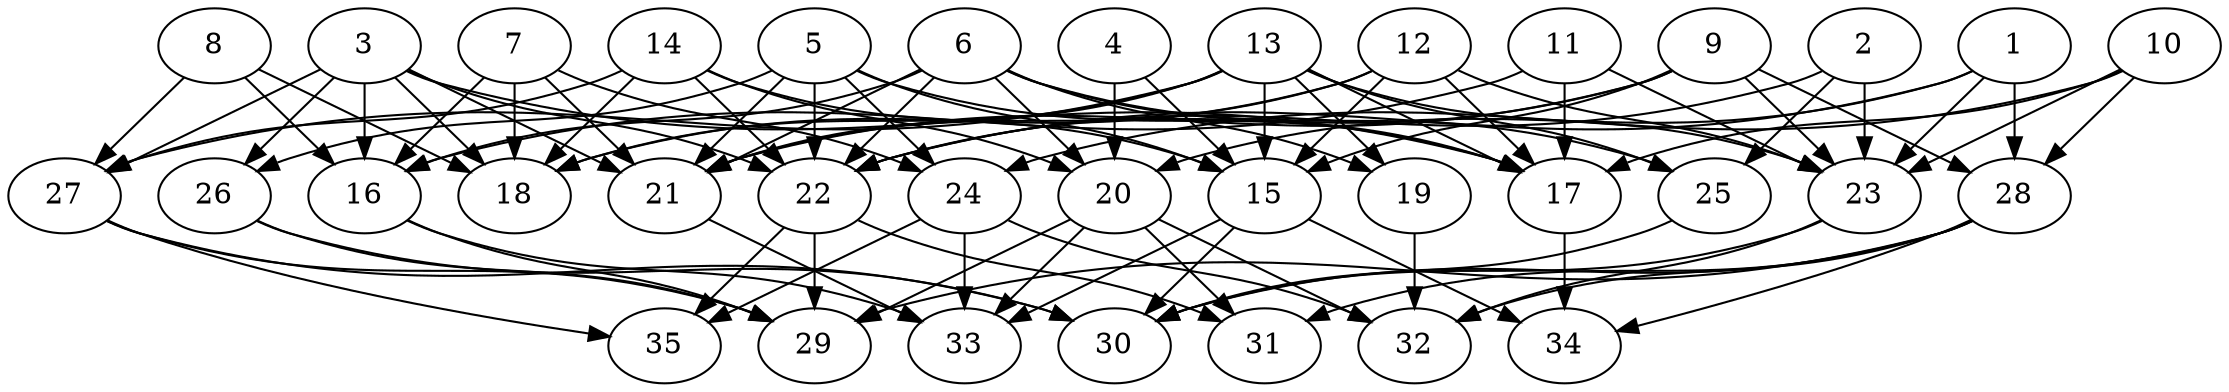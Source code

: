 // DAG automatically generated by daggen at Tue Aug  6 16:28:02 2019
// ./daggen --dot -n 35 --ccr 0.3 --fat 0.7 --regular 0.5 --density 0.5 --mindata 5242880 --maxdata 52428800 
digraph G {
  1 [size="143243947", alpha="0.20", expect_size="42973184"] 
  1 -> 20 [size ="42973184"]
  1 -> 22 [size ="42973184"]
  1 -> 23 [size ="42973184"]
  1 -> 28 [size ="42973184"]
  2 [size="171106987", alpha="0.05", expect_size="51332096"] 
  2 -> 22 [size ="51332096"]
  2 -> 23 [size ="51332096"]
  2 -> 25 [size ="51332096"]
  3 [size="134266880", alpha="0.18", expect_size="40280064"] 
  3 -> 16 [size ="40280064"]
  3 -> 17 [size ="40280064"]
  3 -> 18 [size ="40280064"]
  3 -> 21 [size ="40280064"]
  3 -> 22 [size ="40280064"]
  3 -> 26 [size ="40280064"]
  3 -> 27 [size ="40280064"]
  4 [size="120166400", alpha="0.11", expect_size="36049920"] 
  4 -> 15 [size ="36049920"]
  4 -> 20 [size ="36049920"]
  5 [size="75281067", alpha="0.08", expect_size="22584320"] 
  5 -> 15 [size ="22584320"]
  5 -> 17 [size ="22584320"]
  5 -> 21 [size ="22584320"]
  5 -> 22 [size ="22584320"]
  5 -> 24 [size ="22584320"]
  5 -> 26 [size ="22584320"]
  6 [size="45858133", alpha="0.19", expect_size="13757440"] 
  6 -> 16 [size ="13757440"]
  6 -> 17 [size ="13757440"]
  6 -> 19 [size ="13757440"]
  6 -> 20 [size ="13757440"]
  6 -> 21 [size ="13757440"]
  6 -> 22 [size ="13757440"]
  6 -> 25 [size ="13757440"]
  7 [size="120357547", alpha="0.19", expect_size="36107264"] 
  7 -> 16 [size ="36107264"]
  7 -> 18 [size ="36107264"]
  7 -> 21 [size ="36107264"]
  7 -> 24 [size ="36107264"]
  8 [size="47960747", alpha="0.07", expect_size="14388224"] 
  8 -> 16 [size ="14388224"]
  8 -> 18 [size ="14388224"]
  8 -> 27 [size ="14388224"]
  9 [size="74045440", alpha="0.13", expect_size="22213632"] 
  9 -> 15 [size ="22213632"]
  9 -> 21 [size ="22213632"]
  9 -> 22 [size ="22213632"]
  9 -> 23 [size ="22213632"]
  9 -> 28 [size ="22213632"]
  10 [size="136188587", alpha="0.07", expect_size="40856576"] 
  10 -> 17 [size ="40856576"]
  10 -> 23 [size ="40856576"]
  10 -> 24 [size ="40856576"]
  10 -> 28 [size ="40856576"]
  11 [size="64774827", alpha="0.11", expect_size="19432448"] 
  11 -> 16 [size ="19432448"]
  11 -> 17 [size ="19432448"]
  11 -> 23 [size ="19432448"]
  12 [size="63300267", alpha="0.13", expect_size="18990080"] 
  12 -> 15 [size ="18990080"]
  12 -> 17 [size ="18990080"]
  12 -> 18 [size ="18990080"]
  12 -> 21 [size ="18990080"]
  12 -> 23 [size ="18990080"]
  13 [size="104987307", alpha="0.02", expect_size="31496192"] 
  13 -> 15 [size ="31496192"]
  13 -> 17 [size ="31496192"]
  13 -> 18 [size ="31496192"]
  13 -> 19 [size ="31496192"]
  13 -> 21 [size ="31496192"]
  13 -> 23 [size ="31496192"]
  13 -> 25 [size ="31496192"]
  13 -> 27 [size ="31496192"]
  14 [size="87528107", alpha="0.14", expect_size="26258432"] 
  14 -> 15 [size ="26258432"]
  14 -> 18 [size ="26258432"]
  14 -> 20 [size ="26258432"]
  14 -> 22 [size ="26258432"]
  14 -> 27 [size ="26258432"]
  15 [size="173561173", alpha="0.16", expect_size="52068352"] 
  15 -> 30 [size ="52068352"]
  15 -> 33 [size ="52068352"]
  15 -> 34 [size ="52068352"]
  16 [size="81766400", alpha="0.20", expect_size="24529920"] 
  16 -> 29 [size ="24529920"]
  16 -> 33 [size ="24529920"]
  17 [size="73164800", alpha="0.19", expect_size="21949440"] 
  17 -> 34 [size ="21949440"]
  18 [size="64491520", alpha="0.06", expect_size="19347456"] 
  19 [size="122791253", alpha="0.16", expect_size="36837376"] 
  19 -> 32 [size ="36837376"]
  20 [size="70690133", alpha="0.20", expect_size="21207040"] 
  20 -> 29 [size ="21207040"]
  20 -> 31 [size ="21207040"]
  20 -> 32 [size ="21207040"]
  20 -> 33 [size ="21207040"]
  21 [size="129437013", alpha="0.20", expect_size="38831104"] 
  21 -> 33 [size ="38831104"]
  22 [size="62405973", alpha="0.20", expect_size="18721792"] 
  22 -> 29 [size ="18721792"]
  22 -> 31 [size ="18721792"]
  22 -> 35 [size ="18721792"]
  23 [size="164044800", alpha="0.14", expect_size="49213440"] 
  23 -> 30 [size ="49213440"]
  23 -> 32 [size ="49213440"]
  24 [size="24886613", alpha="0.02", expect_size="7465984"] 
  24 -> 32 [size ="7465984"]
  24 -> 33 [size ="7465984"]
  24 -> 35 [size ="7465984"]
  25 [size="132594347", alpha="0.16", expect_size="39778304"] 
  25 -> 30 [size ="39778304"]
  26 [size="104441173", alpha="0.15", expect_size="31332352"] 
  26 -> 29 [size ="31332352"]
  26 -> 30 [size ="31332352"]
  27 [size="101973333", alpha="0.07", expect_size="30592000"] 
  27 -> 29 [size ="30592000"]
  27 -> 30 [size ="30592000"]
  27 -> 35 [size ="30592000"]
  28 [size="93870080", alpha="0.02", expect_size="28161024"] 
  28 -> 29 [size ="28161024"]
  28 -> 30 [size ="28161024"]
  28 -> 31 [size ="28161024"]
  28 -> 32 [size ="28161024"]
  28 -> 34 [size ="28161024"]
  29 [size="143486293", alpha="0.05", expect_size="43045888"] 
  30 [size="110308693", alpha="0.02", expect_size="33092608"] 
  31 [size="109325653", alpha="0.06", expect_size="32797696"] 
  32 [size="109015040", alpha="0.16", expect_size="32704512"] 
  33 [size="105728000", alpha="0.16", expect_size="31718400"] 
  34 [size="58972160", alpha="0.06", expect_size="17691648"] 
  35 [size="71434240", alpha="0.15", expect_size="21430272"] 
}
